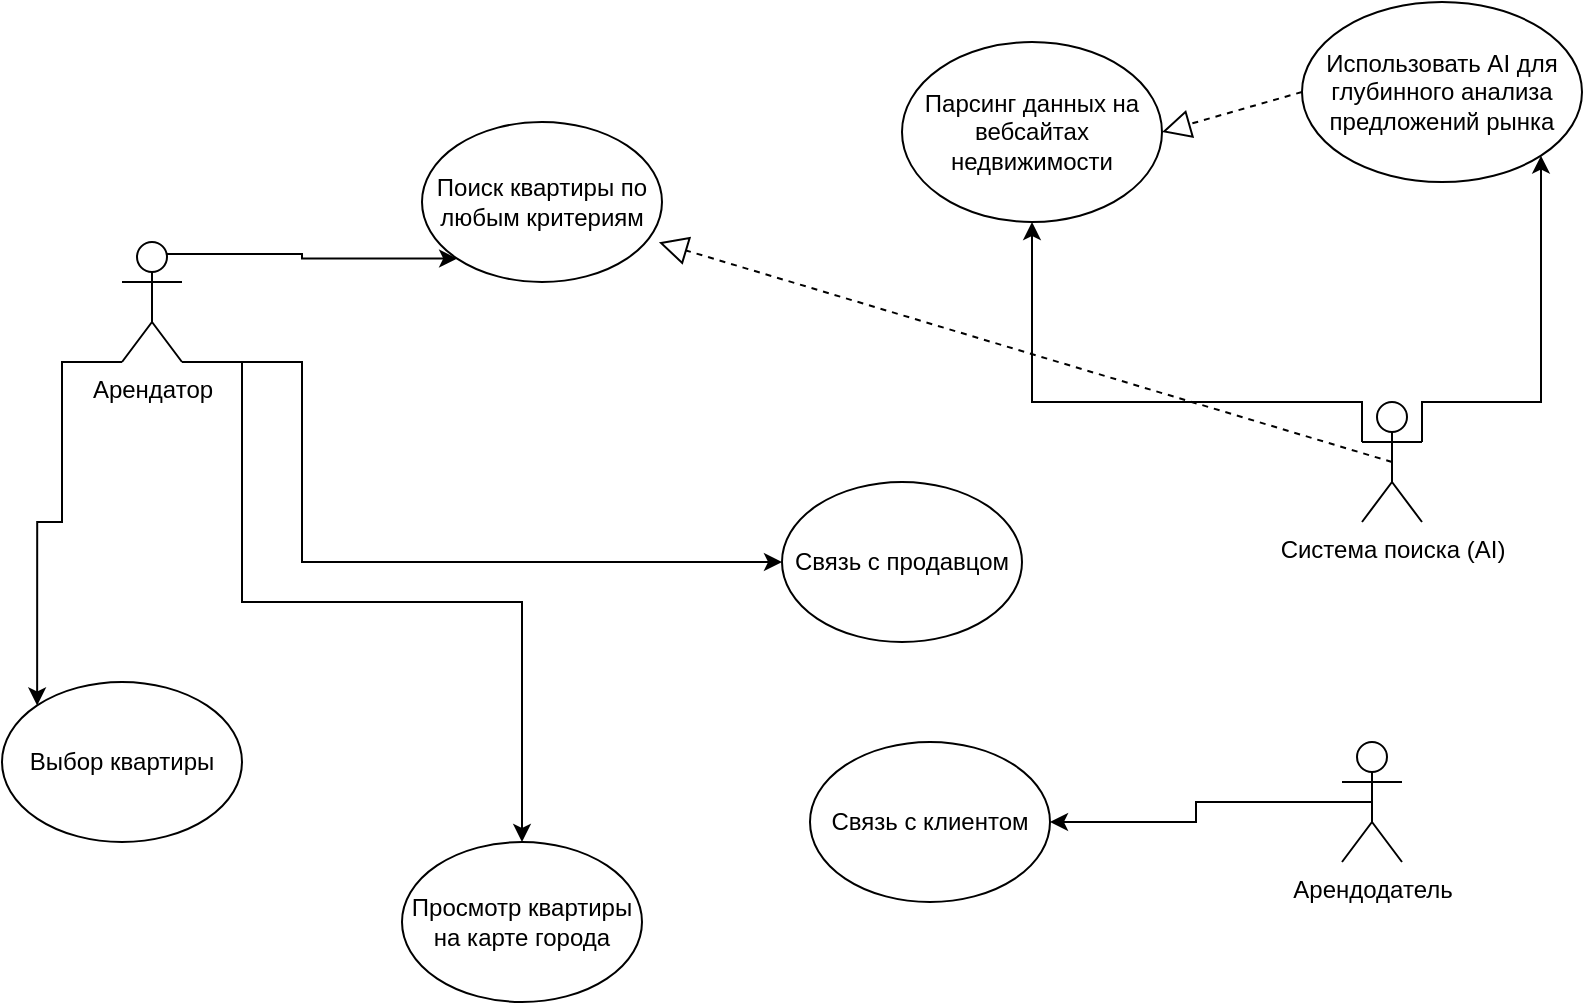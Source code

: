 <mxfile version="26.0.9">
  <diagram name="Страница — 1" id="DqHycbe3qLpQGqbkHDm2">
    <mxGraphModel dx="1050" dy="557" grid="1" gridSize="10" guides="1" tooltips="1" connect="1" arrows="1" fold="1" page="1" pageScale="1" pageWidth="827" pageHeight="1169" math="0" shadow="0">
      <root>
        <mxCell id="0" />
        <mxCell id="1" parent="0" />
        <mxCell id="LPPem-RSJ64gdG7gIUwe-33" style="edgeStyle=orthogonalEdgeStyle;rounded=0;orthogonalLoop=1;jettySize=auto;html=1;exitX=0.75;exitY=0.1;exitDx=0;exitDy=0;exitPerimeter=0;entryX=0;entryY=1;entryDx=0;entryDy=0;" parent="1" source="LPPem-RSJ64gdG7gIUwe-5" target="LPPem-RSJ64gdG7gIUwe-7" edge="1">
          <mxGeometry relative="1" as="geometry" />
        </mxCell>
        <mxCell id="LPPem-RSJ64gdG7gIUwe-40" style="edgeStyle=orthogonalEdgeStyle;rounded=0;orthogonalLoop=1;jettySize=auto;html=1;exitX=1;exitY=1;exitDx=0;exitDy=0;exitPerimeter=0;entryX=0;entryY=0.5;entryDx=0;entryDy=0;" parent="1" source="LPPem-RSJ64gdG7gIUwe-5" target="LPPem-RSJ64gdG7gIUwe-30" edge="1">
          <mxGeometry relative="1" as="geometry">
            <Array as="points">
              <mxPoint x="160" y="210" />
              <mxPoint x="160" y="310" />
            </Array>
          </mxGeometry>
        </mxCell>
        <mxCell id="LPPem-RSJ64gdG7gIUwe-41" style="edgeStyle=orthogonalEdgeStyle;rounded=0;orthogonalLoop=1;jettySize=auto;html=1;exitX=1;exitY=1;exitDx=0;exitDy=0;exitPerimeter=0;entryX=0.5;entryY=0;entryDx=0;entryDy=0;" parent="1" source="LPPem-RSJ64gdG7gIUwe-5" target="LPPem-RSJ64gdG7gIUwe-28" edge="1">
          <mxGeometry relative="1" as="geometry">
            <Array as="points">
              <mxPoint x="130" y="210" />
              <mxPoint x="130" y="330" />
              <mxPoint x="270" y="330" />
            </Array>
          </mxGeometry>
        </mxCell>
        <mxCell id="LPPem-RSJ64gdG7gIUwe-42" style="edgeStyle=orthogonalEdgeStyle;rounded=0;orthogonalLoop=1;jettySize=auto;html=1;exitX=0;exitY=1;exitDx=0;exitDy=0;exitPerimeter=0;entryX=0;entryY=0;entryDx=0;entryDy=0;" parent="1" source="LPPem-RSJ64gdG7gIUwe-5" target="LPPem-RSJ64gdG7gIUwe-29" edge="1">
          <mxGeometry relative="1" as="geometry">
            <Array as="points">
              <mxPoint x="40" y="210" />
              <mxPoint x="40" y="290" />
              <mxPoint x="28" y="290" />
            </Array>
          </mxGeometry>
        </mxCell>
        <mxCell id="LPPem-RSJ64gdG7gIUwe-5" value="Арендатор" style="shape=umlActor;verticalLabelPosition=bottom;verticalAlign=top;html=1;outlineConnect=0;" parent="1" vertex="1">
          <mxGeometry x="70" y="150" width="30" height="60" as="geometry" />
        </mxCell>
        <mxCell id="LPPem-RSJ64gdG7gIUwe-7" value="Поиск квартиры по любым критериям" style="ellipse;whiteSpace=wrap;html=1;" parent="1" vertex="1">
          <mxGeometry x="220" y="90" width="120" height="80" as="geometry" />
        </mxCell>
        <mxCell id="LPPem-RSJ64gdG7gIUwe-9" value="Использовать AI для глубинного анализа предложений рынка" style="ellipse;whiteSpace=wrap;html=1;" parent="1" vertex="1">
          <mxGeometry x="660" y="30" width="140" height="90" as="geometry" />
        </mxCell>
        <mxCell id="LPPem-RSJ64gdG7gIUwe-44" style="edgeStyle=orthogonalEdgeStyle;rounded=0;orthogonalLoop=1;jettySize=auto;html=1;exitX=0.5;exitY=0.5;exitDx=0;exitDy=0;exitPerimeter=0;entryX=1;entryY=0.5;entryDx=0;entryDy=0;" parent="1" source="LPPem-RSJ64gdG7gIUwe-21" target="LPPem-RSJ64gdG7gIUwe-43" edge="1">
          <mxGeometry relative="1" as="geometry" />
        </mxCell>
        <mxCell id="LPPem-RSJ64gdG7gIUwe-21" value="Арендодатель" style="shape=umlActor;verticalLabelPosition=bottom;verticalAlign=top;html=1;" parent="1" vertex="1">
          <mxGeometry x="680" y="400" width="30" height="60" as="geometry" />
        </mxCell>
        <mxCell id="LPPem-RSJ64gdG7gIUwe-36" style="edgeStyle=orthogonalEdgeStyle;rounded=0;orthogonalLoop=1;jettySize=auto;html=1;exitX=0;exitY=0.333;exitDx=0;exitDy=0;exitPerimeter=0;" parent="1" source="LPPem-RSJ64gdG7gIUwe-24" target="LPPem-RSJ64gdG7gIUwe-26" edge="1">
          <mxGeometry relative="1" as="geometry">
            <Array as="points">
              <mxPoint x="690" y="230" />
              <mxPoint x="525" y="230" />
            </Array>
          </mxGeometry>
        </mxCell>
        <mxCell id="LPPem-RSJ64gdG7gIUwe-37" style="edgeStyle=orthogonalEdgeStyle;rounded=0;orthogonalLoop=1;jettySize=auto;html=1;exitX=1;exitY=0.333;exitDx=0;exitDy=0;exitPerimeter=0;entryX=1;entryY=1;entryDx=0;entryDy=0;" parent="1" source="LPPem-RSJ64gdG7gIUwe-24" target="LPPem-RSJ64gdG7gIUwe-9" edge="1">
          <mxGeometry relative="1" as="geometry">
            <Array as="points">
              <mxPoint x="720" y="230" />
              <mxPoint x="780" y="230" />
            </Array>
          </mxGeometry>
        </mxCell>
        <mxCell id="LPPem-RSJ64gdG7gIUwe-24" value="Система поиска (AI)" style="shape=umlActor;verticalLabelPosition=bottom;verticalAlign=top;html=1;outlineConnect=0;" parent="1" vertex="1">
          <mxGeometry x="690" y="230" width="30" height="60" as="geometry" />
        </mxCell>
        <mxCell id="LPPem-RSJ64gdG7gIUwe-26" value="Парсинг данных на вебсайтах недвижимости" style="ellipse;whiteSpace=wrap;html=1;" parent="1" vertex="1">
          <mxGeometry x="460" y="50" width="130" height="90" as="geometry" />
        </mxCell>
        <mxCell id="LPPem-RSJ64gdG7gIUwe-28" value="Просмотр квартиры на карте города" style="ellipse;whiteSpace=wrap;html=1;" parent="1" vertex="1">
          <mxGeometry x="210" y="450" width="120" height="80" as="geometry" />
        </mxCell>
        <mxCell id="LPPem-RSJ64gdG7gIUwe-29" value="Выбор квартиры" style="ellipse;whiteSpace=wrap;html=1;" parent="1" vertex="1">
          <mxGeometry x="10" y="370" width="120" height="80" as="geometry" />
        </mxCell>
        <mxCell id="LPPem-RSJ64gdG7gIUwe-30" value="Связь с продавцом" style="ellipse;whiteSpace=wrap;html=1;" parent="1" vertex="1">
          <mxGeometry x="400" y="270" width="120" height="80" as="geometry" />
        </mxCell>
        <mxCell id="LPPem-RSJ64gdG7gIUwe-34" value="" style="endArrow=block;dashed=1;endFill=0;endSize=12;html=1;rounded=0;exitX=0;exitY=0.5;exitDx=0;exitDy=0;entryX=1;entryY=0.5;entryDx=0;entryDy=0;" parent="1" source="LPPem-RSJ64gdG7gIUwe-9" target="LPPem-RSJ64gdG7gIUwe-26" edge="1">
          <mxGeometry width="160" relative="1" as="geometry">
            <mxPoint x="330" y="310" as="sourcePoint" />
            <mxPoint x="490" y="310" as="targetPoint" />
          </mxGeometry>
        </mxCell>
        <mxCell id="LPPem-RSJ64gdG7gIUwe-38" value="" style="endArrow=block;dashed=1;endFill=0;endSize=12;html=1;rounded=0;exitX=0.5;exitY=0.5;exitDx=0;exitDy=0;exitPerimeter=0;entryX=0.987;entryY=0.752;entryDx=0;entryDy=0;entryPerimeter=0;" parent="1" source="LPPem-RSJ64gdG7gIUwe-24" target="LPPem-RSJ64gdG7gIUwe-7" edge="1">
          <mxGeometry width="160" relative="1" as="geometry">
            <mxPoint x="410" y="210" as="sourcePoint" />
            <mxPoint x="570" y="210" as="targetPoint" />
          </mxGeometry>
        </mxCell>
        <mxCell id="LPPem-RSJ64gdG7gIUwe-43" value="Связь с клиентом" style="ellipse;whiteSpace=wrap;html=1;" parent="1" vertex="1">
          <mxGeometry x="414" y="400" width="120" height="80" as="geometry" />
        </mxCell>
      </root>
    </mxGraphModel>
  </diagram>
</mxfile>
